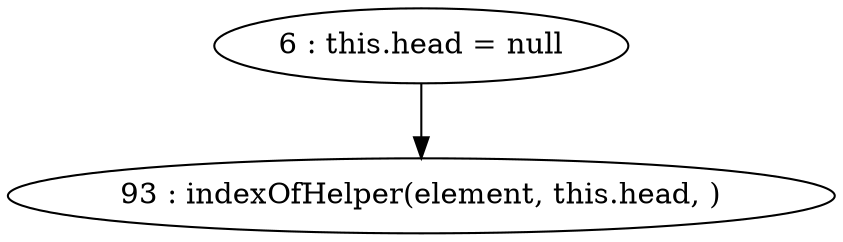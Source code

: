 digraph G {
"6 : this.head = null"
"6 : this.head = null" -> "93 : indexOfHelper(element, this.head, )"
"93 : indexOfHelper(element, this.head, )"
}
